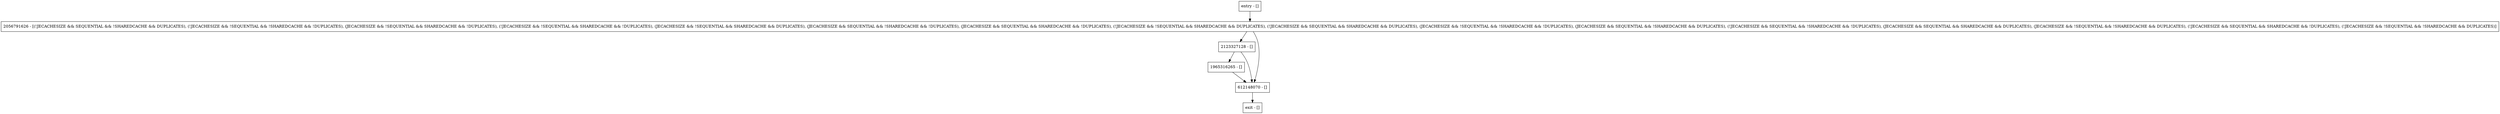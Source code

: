 digraph checkReplicaWrite {
node [shape=record];
entry [label="entry - []"];
exit [label="exit - []"];
2123327128 [label="2123327128 - []"];
1965316265 [label="1965316265 - []"];
2056791626 [label="2056791626 - [(!JECACHESIZE && SEQUENTIAL && !SHAREDCACHE && DUPLICATES), (!JECACHESIZE && !SEQUENTIAL && !SHAREDCACHE && !DUPLICATES), (JECACHESIZE && !SEQUENTIAL && SHAREDCACHE && !DUPLICATES), (!JECACHESIZE && !SEQUENTIAL && SHAREDCACHE && !DUPLICATES), (JECACHESIZE && !SEQUENTIAL && SHAREDCACHE && DUPLICATES), (JECACHESIZE && SEQUENTIAL && !SHAREDCACHE && !DUPLICATES), (JECACHESIZE && SEQUENTIAL && SHAREDCACHE && !DUPLICATES), (!JECACHESIZE && !SEQUENTIAL && SHAREDCACHE && DUPLICATES), (!JECACHESIZE && SEQUENTIAL && SHAREDCACHE && DUPLICATES), (JECACHESIZE && !SEQUENTIAL && !SHAREDCACHE && !DUPLICATES), (JECACHESIZE && SEQUENTIAL && !SHAREDCACHE && DUPLICATES), (!JECACHESIZE && SEQUENTIAL && !SHAREDCACHE && !DUPLICATES), (JECACHESIZE && SEQUENTIAL && SHAREDCACHE && DUPLICATES), (JECACHESIZE && !SEQUENTIAL && !SHAREDCACHE && DUPLICATES), (!JECACHESIZE && SEQUENTIAL && SHAREDCACHE && !DUPLICATES), (!JECACHESIZE && !SEQUENTIAL && !SHAREDCACHE && DUPLICATES)]"];
612148070 [label="612148070 - []"];
entry;
exit;
entry -> 2056791626;
2123327128 -> 1965316265;
2123327128 -> 612148070;
1965316265 -> 612148070;
2056791626 -> 2123327128;
2056791626 -> 612148070;
612148070 -> exit;
}
